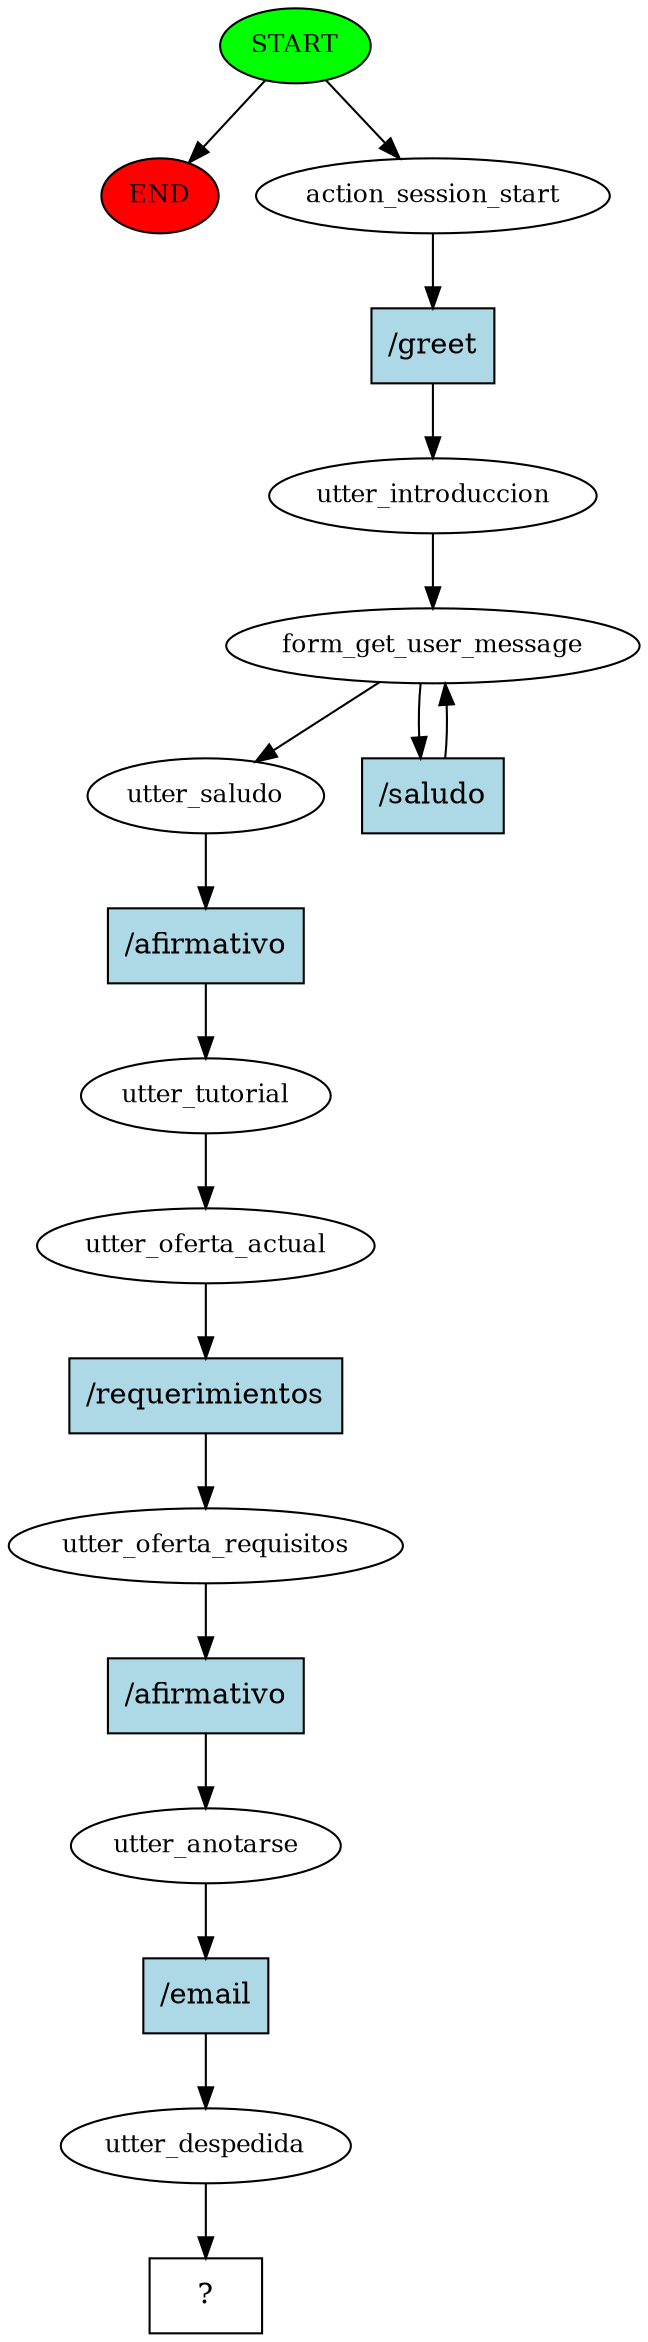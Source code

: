 digraph  {
0 [class="start active", fillcolor=green, fontsize=12, label=START, style=filled];
"-1" [class=end, fillcolor=red, fontsize=12, label=END, style=filled];
1 [class=active, fontsize=12, label=action_session_start];
2 [class=active, fontsize=12, label=utter_introduccion];
3 [class=active, fontsize=12, label=form_get_user_message];
5 [class=active, fontsize=12, label=utter_saludo];
6 [class=active, fontsize=12, label=utter_tutorial];
7 [class=active, fontsize=12, label=utter_oferta_actual];
8 [class=active, fontsize=12, label=utter_oferta_requisitos];
9 [class=active, fontsize=12, label=utter_anotarse];
10 [class=active, fontsize=12, label=utter_despedida];
11 [class="intent dashed active", label="  ?  ", shape=rect];
12 [class="intent active", fillcolor=lightblue, label="/greet", shape=rect, style=filled];
13 [class="intent active", fillcolor=lightblue, label="/saludo", shape=rect, style=filled];
14 [class="intent active", fillcolor=lightblue, label="/afirmativo", shape=rect, style=filled];
15 [class="intent active", fillcolor=lightblue, label="/requerimientos", shape=rect, style=filled];
16 [class="intent active", fillcolor=lightblue, label="/afirmativo", shape=rect, style=filled];
17 [class="intent active", fillcolor=lightblue, label="/email", shape=rect, style=filled];
0 -> "-1"  [class="", key=NONE, label=""];
0 -> 1  [class=active, key=NONE, label=""];
1 -> 12  [class=active, key=0];
2 -> 3  [class=active, key=NONE, label=""];
3 -> 5  [class=active, key=NONE, label=""];
3 -> 13  [class=active, key=0];
5 -> 14  [class=active, key=0];
6 -> 7  [class=active, key=NONE, label=""];
7 -> 15  [class=active, key=0];
8 -> 16  [class=active, key=0];
9 -> 17  [class=active, key=0];
10 -> 11  [class=active, key=NONE, label=""];
12 -> 2  [class=active, key=0];
13 -> 3  [class=active, key=0];
14 -> 6  [class=active, key=0];
15 -> 8  [class=active, key=0];
16 -> 9  [class=active, key=0];
17 -> 10  [class=active, key=0];
}
